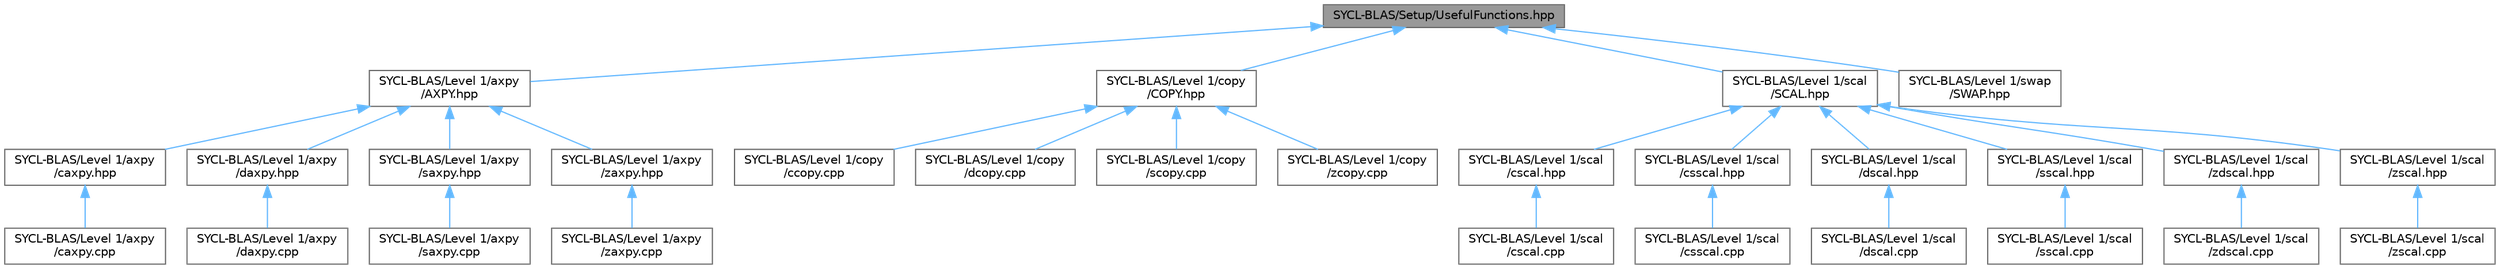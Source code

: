 digraph "SYCL-BLAS/Setup/UsefulFunctions.hpp"
{
 // LATEX_PDF_SIZE
  bgcolor="transparent";
  edge [fontname=Helvetica,fontsize=10,labelfontname=Helvetica,labelfontsize=10];
  node [fontname=Helvetica,fontsize=10,shape=box,height=0.2,width=0.4];
  Node1 [id="Node000001",label="SYCL-BLAS/Setup/UsefulFunctions.hpp",height=0.2,width=0.4,color="gray40", fillcolor="grey60", style="filled", fontcolor="black",tooltip=" "];
  Node1 -> Node2 [id="edge1_Node000001_Node000002",dir="back",color="steelblue1",style="solid",tooltip=" "];
  Node2 [id="Node000002",label="SYCL-BLAS/Level 1/axpy\l/AXPY.hpp",height=0.2,width=0.4,color="grey40", fillcolor="white", style="filled",URL="$AXPY_8hpp.html",tooltip=" "];
  Node2 -> Node3 [id="edge2_Node000002_Node000003",dir="back",color="steelblue1",style="solid",tooltip=" "];
  Node3 [id="Node000003",label="SYCL-BLAS/Level 1/axpy\l/caxpy.hpp",height=0.2,width=0.4,color="grey40", fillcolor="white", style="filled",URL="$caxpy_8hpp.html",tooltip=" "];
  Node3 -> Node4 [id="edge3_Node000003_Node000004",dir="back",color="steelblue1",style="solid",tooltip=" "];
  Node4 [id="Node000004",label="SYCL-BLAS/Level 1/axpy\l/caxpy.cpp",height=0.2,width=0.4,color="grey40", fillcolor="white", style="filled",URL="$caxpy_8cpp.html",tooltip=" "];
  Node2 -> Node5 [id="edge4_Node000002_Node000005",dir="back",color="steelblue1",style="solid",tooltip=" "];
  Node5 [id="Node000005",label="SYCL-BLAS/Level 1/axpy\l/daxpy.hpp",height=0.2,width=0.4,color="grey40", fillcolor="white", style="filled",URL="$daxpy_8hpp.html",tooltip=" "];
  Node5 -> Node6 [id="edge5_Node000005_Node000006",dir="back",color="steelblue1",style="solid",tooltip=" "];
  Node6 [id="Node000006",label="SYCL-BLAS/Level 1/axpy\l/daxpy.cpp",height=0.2,width=0.4,color="grey40", fillcolor="white", style="filled",URL="$daxpy_8cpp.html",tooltip=" "];
  Node2 -> Node7 [id="edge6_Node000002_Node000007",dir="back",color="steelblue1",style="solid",tooltip=" "];
  Node7 [id="Node000007",label="SYCL-BLAS/Level 1/axpy\l/saxpy.hpp",height=0.2,width=0.4,color="grey40", fillcolor="white", style="filled",URL="$saxpy_8hpp.html",tooltip=" "];
  Node7 -> Node8 [id="edge7_Node000007_Node000008",dir="back",color="steelblue1",style="solid",tooltip=" "];
  Node8 [id="Node000008",label="SYCL-BLAS/Level 1/axpy\l/saxpy.cpp",height=0.2,width=0.4,color="grey40", fillcolor="white", style="filled",URL="$saxpy_8cpp.html",tooltip=" "];
  Node2 -> Node9 [id="edge8_Node000002_Node000009",dir="back",color="steelblue1",style="solid",tooltip=" "];
  Node9 [id="Node000009",label="SYCL-BLAS/Level 1/axpy\l/zaxpy.hpp",height=0.2,width=0.4,color="grey40", fillcolor="white", style="filled",URL="$zaxpy_8hpp.html",tooltip=" "];
  Node9 -> Node10 [id="edge9_Node000009_Node000010",dir="back",color="steelblue1",style="solid",tooltip=" "];
  Node10 [id="Node000010",label="SYCL-BLAS/Level 1/axpy\l/zaxpy.cpp",height=0.2,width=0.4,color="grey40", fillcolor="white", style="filled",URL="$zaxpy_8cpp.html",tooltip=" "];
  Node1 -> Node11 [id="edge10_Node000001_Node000011",dir="back",color="steelblue1",style="solid",tooltip=" "];
  Node11 [id="Node000011",label="SYCL-BLAS/Level 1/copy\l/COPY.hpp",height=0.2,width=0.4,color="grey40", fillcolor="white", style="filled",URL="$COPY_8hpp.html",tooltip=" "];
  Node11 -> Node12 [id="edge11_Node000011_Node000012",dir="back",color="steelblue1",style="solid",tooltip=" "];
  Node12 [id="Node000012",label="SYCL-BLAS/Level 1/copy\l/ccopy.cpp",height=0.2,width=0.4,color="grey40", fillcolor="white", style="filled",URL="$ccopy_8cpp.html",tooltip=" "];
  Node11 -> Node13 [id="edge12_Node000011_Node000013",dir="back",color="steelblue1",style="solid",tooltip=" "];
  Node13 [id="Node000013",label="SYCL-BLAS/Level 1/copy\l/dcopy.cpp",height=0.2,width=0.4,color="grey40", fillcolor="white", style="filled",URL="$dcopy_8cpp.html",tooltip=" "];
  Node11 -> Node14 [id="edge13_Node000011_Node000014",dir="back",color="steelblue1",style="solid",tooltip=" "];
  Node14 [id="Node000014",label="SYCL-BLAS/Level 1/copy\l/scopy.cpp",height=0.2,width=0.4,color="grey40", fillcolor="white", style="filled",URL="$scopy_8cpp.html",tooltip=" "];
  Node11 -> Node15 [id="edge14_Node000011_Node000015",dir="back",color="steelblue1",style="solid",tooltip=" "];
  Node15 [id="Node000015",label="SYCL-BLAS/Level 1/copy\l/zcopy.cpp",height=0.2,width=0.4,color="grey40", fillcolor="white", style="filled",URL="$zcopy_8cpp.html",tooltip=" "];
  Node1 -> Node16 [id="edge15_Node000001_Node000016",dir="back",color="steelblue1",style="solid",tooltip=" "];
  Node16 [id="Node000016",label="SYCL-BLAS/Level 1/scal\l/SCAL.hpp",height=0.2,width=0.4,color="grey40", fillcolor="white", style="filled",URL="$SCAL_8hpp.html",tooltip=" "];
  Node16 -> Node17 [id="edge16_Node000016_Node000017",dir="back",color="steelblue1",style="solid",tooltip=" "];
  Node17 [id="Node000017",label="SYCL-BLAS/Level 1/scal\l/cscal.hpp",height=0.2,width=0.4,color="grey40", fillcolor="white", style="filled",URL="$cscal_8hpp.html",tooltip=" "];
  Node17 -> Node18 [id="edge17_Node000017_Node000018",dir="back",color="steelblue1",style="solid",tooltip=" "];
  Node18 [id="Node000018",label="SYCL-BLAS/Level 1/scal\l/cscal.cpp",height=0.2,width=0.4,color="grey40", fillcolor="white", style="filled",URL="$cscal_8cpp.html",tooltip=" "];
  Node16 -> Node19 [id="edge18_Node000016_Node000019",dir="back",color="steelblue1",style="solid",tooltip=" "];
  Node19 [id="Node000019",label="SYCL-BLAS/Level 1/scal\l/csscal.hpp",height=0.2,width=0.4,color="grey40", fillcolor="white", style="filled",URL="$csscal_8hpp.html",tooltip=" "];
  Node19 -> Node20 [id="edge19_Node000019_Node000020",dir="back",color="steelblue1",style="solid",tooltip=" "];
  Node20 [id="Node000020",label="SYCL-BLAS/Level 1/scal\l/csscal.cpp",height=0.2,width=0.4,color="grey40", fillcolor="white", style="filled",URL="$csscal_8cpp.html",tooltip=" "];
  Node16 -> Node21 [id="edge20_Node000016_Node000021",dir="back",color="steelblue1",style="solid",tooltip=" "];
  Node21 [id="Node000021",label="SYCL-BLAS/Level 1/scal\l/dscal.hpp",height=0.2,width=0.4,color="grey40", fillcolor="white", style="filled",URL="$dscal_8hpp.html",tooltip=" "];
  Node21 -> Node22 [id="edge21_Node000021_Node000022",dir="back",color="steelblue1",style="solid",tooltip=" "];
  Node22 [id="Node000022",label="SYCL-BLAS/Level 1/scal\l/dscal.cpp",height=0.2,width=0.4,color="grey40", fillcolor="white", style="filled",URL="$dscal_8cpp.html",tooltip=" "];
  Node16 -> Node23 [id="edge22_Node000016_Node000023",dir="back",color="steelblue1",style="solid",tooltip=" "];
  Node23 [id="Node000023",label="SYCL-BLAS/Level 1/scal\l/sscal.hpp",height=0.2,width=0.4,color="grey40", fillcolor="white", style="filled",URL="$sscal_8hpp.html",tooltip=" "];
  Node23 -> Node24 [id="edge23_Node000023_Node000024",dir="back",color="steelblue1",style="solid",tooltip=" "];
  Node24 [id="Node000024",label="SYCL-BLAS/Level 1/scal\l/sscal.cpp",height=0.2,width=0.4,color="grey40", fillcolor="white", style="filled",URL="$sscal_8cpp.html",tooltip=" "];
  Node16 -> Node25 [id="edge24_Node000016_Node000025",dir="back",color="steelblue1",style="solid",tooltip=" "];
  Node25 [id="Node000025",label="SYCL-BLAS/Level 1/scal\l/zdscal.hpp",height=0.2,width=0.4,color="grey40", fillcolor="white", style="filled",URL="$zdscal_8hpp.html",tooltip=" "];
  Node25 -> Node26 [id="edge25_Node000025_Node000026",dir="back",color="steelblue1",style="solid",tooltip=" "];
  Node26 [id="Node000026",label="SYCL-BLAS/Level 1/scal\l/zdscal.cpp",height=0.2,width=0.4,color="grey40", fillcolor="white", style="filled",URL="$zdscal_8cpp.html",tooltip=" "];
  Node16 -> Node27 [id="edge26_Node000016_Node000027",dir="back",color="steelblue1",style="solid",tooltip=" "];
  Node27 [id="Node000027",label="SYCL-BLAS/Level 1/scal\l/zscal.hpp",height=0.2,width=0.4,color="grey40", fillcolor="white", style="filled",URL="$zscal_8hpp.html",tooltip=" "];
  Node27 -> Node28 [id="edge27_Node000027_Node000028",dir="back",color="steelblue1",style="solid",tooltip=" "];
  Node28 [id="Node000028",label="SYCL-BLAS/Level 1/scal\l/zscal.cpp",height=0.2,width=0.4,color="grey40", fillcolor="white", style="filled",URL="$zscal_8cpp.html",tooltip=" "];
  Node1 -> Node29 [id="edge28_Node000001_Node000029",dir="back",color="steelblue1",style="solid",tooltip=" "];
  Node29 [id="Node000029",label="SYCL-BLAS/Level 1/swap\l/SWAP.hpp",height=0.2,width=0.4,color="grey40", fillcolor="white", style="filled",URL="$SWAP_8hpp.html",tooltip=" "];
}
